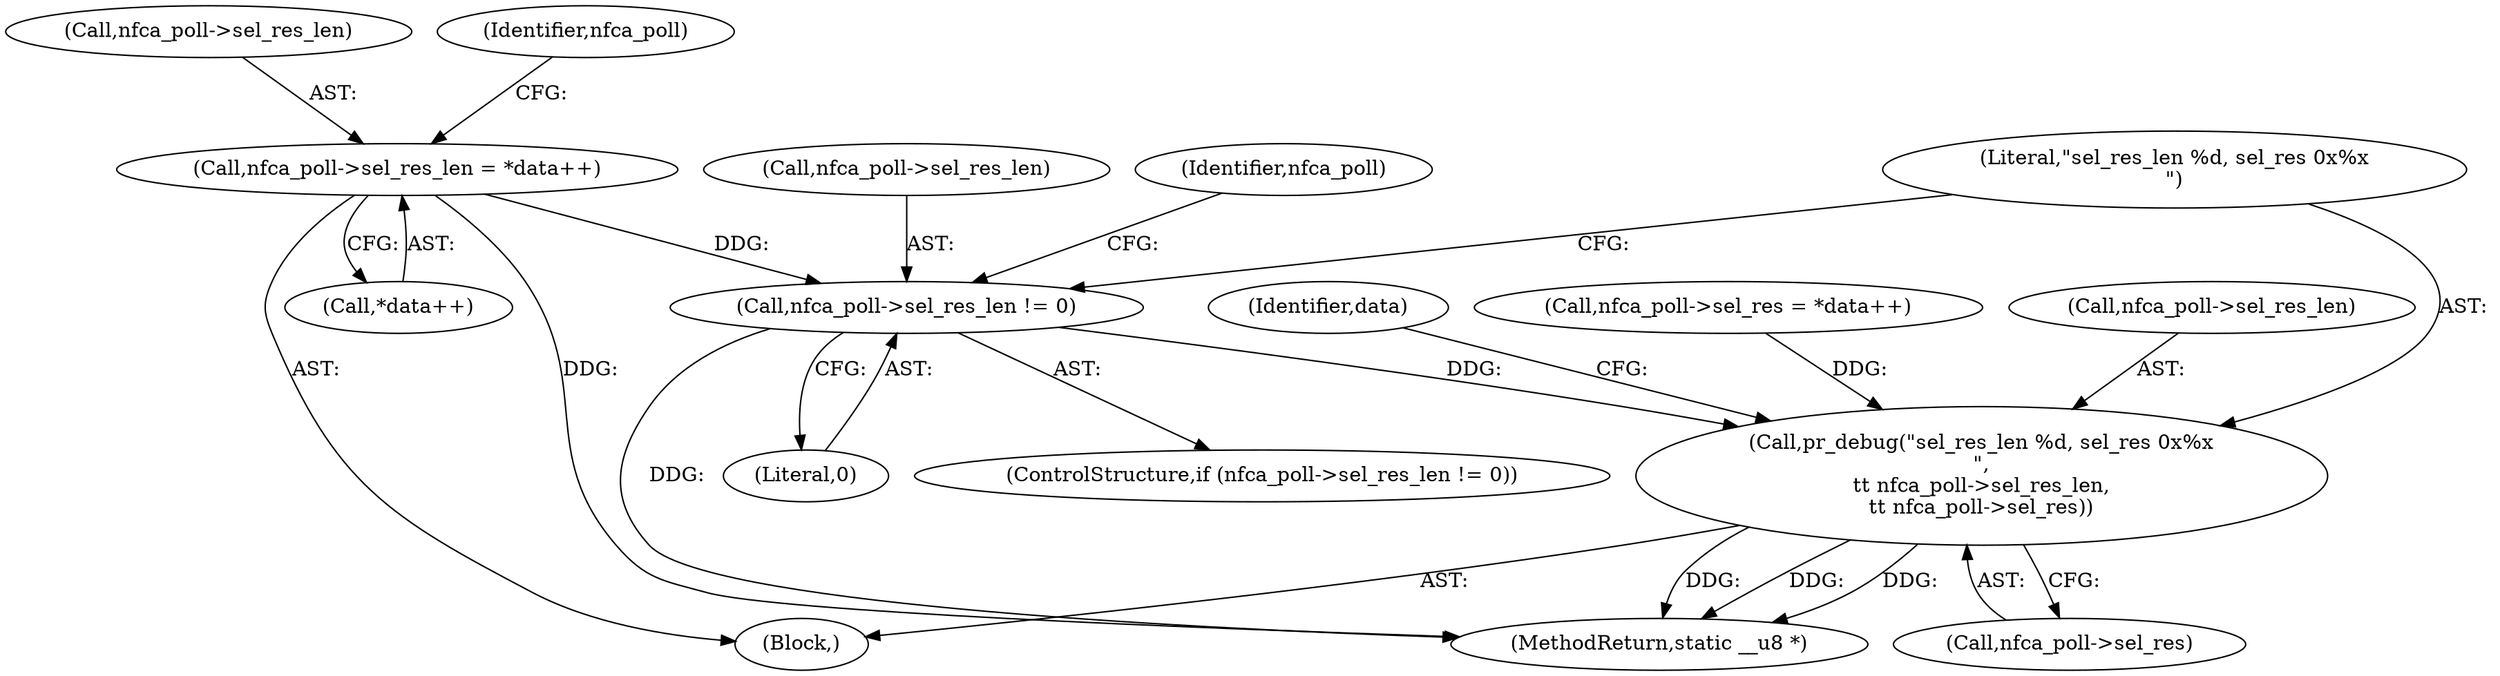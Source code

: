 digraph "0_linux_67de956ff5dc1d4f321e16cfbd63f5be3b691b43_0@pointer" {
"1000153" [label="(Call,nfca_poll->sel_res_len != 0)"];
"1000145" [label="(Call,nfca_poll->sel_res_len = *data++)"];
"1000165" [label="(Call,pr_debug(\"sel_res_len %d, sel_res 0x%x\n\",\n\t\t nfca_poll->sel_res_len,\n\t\t nfca_poll->sel_res))"];
"1000154" [label="(Call,nfca_poll->sel_res_len)"];
"1000146" [label="(Call,nfca_poll->sel_res_len)"];
"1000153" [label="(Call,nfca_poll->sel_res_len != 0)"];
"1000157" [label="(Literal,0)"];
"1000166" [label="(Literal,\"sel_res_len %d, sel_res 0x%x\n\")"];
"1000104" [label="(Block,)"];
"1000152" [label="(ControlStructure,if (nfca_poll->sel_res_len != 0))"];
"1000175" [label="(MethodReturn,static __u8 *)"];
"1000155" [label="(Identifier,nfca_poll)"];
"1000170" [label="(Call,nfca_poll->sel_res)"];
"1000145" [label="(Call,nfca_poll->sel_res_len = *data++)"];
"1000165" [label="(Call,pr_debug(\"sel_res_len %d, sel_res 0x%x\n\",\n\t\t nfca_poll->sel_res_len,\n\t\t nfca_poll->sel_res))"];
"1000174" [label="(Identifier,data)"];
"1000158" [label="(Call,nfca_poll->sel_res = *data++)"];
"1000149" [label="(Call,*data++)"];
"1000160" [label="(Identifier,nfca_poll)"];
"1000167" [label="(Call,nfca_poll->sel_res_len)"];
"1000153" -> "1000152"  [label="AST: "];
"1000153" -> "1000157"  [label="CFG: "];
"1000154" -> "1000153"  [label="AST: "];
"1000157" -> "1000153"  [label="AST: "];
"1000160" -> "1000153"  [label="CFG: "];
"1000166" -> "1000153"  [label="CFG: "];
"1000153" -> "1000175"  [label="DDG: "];
"1000145" -> "1000153"  [label="DDG: "];
"1000153" -> "1000165"  [label="DDG: "];
"1000145" -> "1000104"  [label="AST: "];
"1000145" -> "1000149"  [label="CFG: "];
"1000146" -> "1000145"  [label="AST: "];
"1000149" -> "1000145"  [label="AST: "];
"1000155" -> "1000145"  [label="CFG: "];
"1000145" -> "1000175"  [label="DDG: "];
"1000165" -> "1000104"  [label="AST: "];
"1000165" -> "1000170"  [label="CFG: "];
"1000166" -> "1000165"  [label="AST: "];
"1000167" -> "1000165"  [label="AST: "];
"1000170" -> "1000165"  [label="AST: "];
"1000174" -> "1000165"  [label="CFG: "];
"1000165" -> "1000175"  [label="DDG: "];
"1000165" -> "1000175"  [label="DDG: "];
"1000165" -> "1000175"  [label="DDG: "];
"1000158" -> "1000165"  [label="DDG: "];
}
